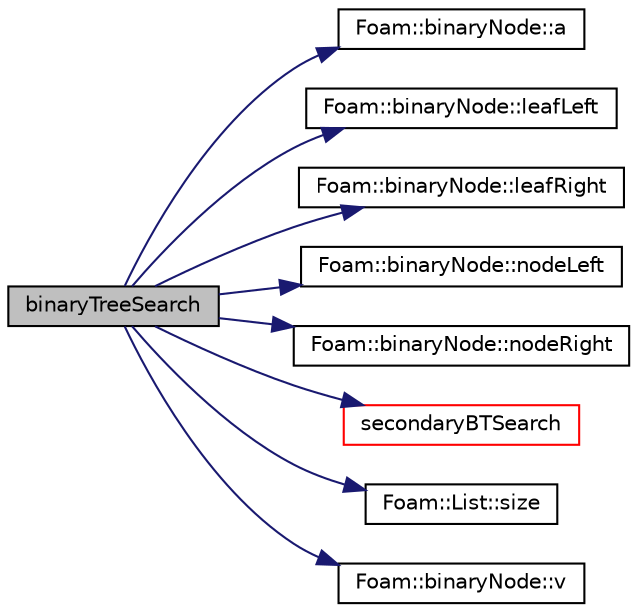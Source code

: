 digraph "binaryTreeSearch"
{
  bgcolor="transparent";
  edge [fontname="Helvetica",fontsize="10",labelfontname="Helvetica",labelfontsize="10"];
  node [fontname="Helvetica",fontsize="10",shape=record];
  rankdir="LR";
  Node143 [label="binaryTreeSearch",height=0.2,width=0.4,color="black", fillcolor="grey75", style="filled", fontcolor="black"];
  Node143 -> Node144 [color="midnightblue",fontsize="10",style="solid",fontname="Helvetica"];
  Node144 [label="Foam::binaryNode::a",height=0.2,width=0.4,color="black",URL="$a31117.html#aea1efb1cad6ff882fa15a81b52d07e1a"];
  Node143 -> Node145 [color="midnightblue",fontsize="10",style="solid",fontname="Helvetica"];
  Node145 [label="Foam::binaryNode::leafLeft",height=0.2,width=0.4,color="black",URL="$a31117.html#ae4f3851dc7ad64810499a8adb7a40a4f",tooltip="Access. "];
  Node143 -> Node146 [color="midnightblue",fontsize="10",style="solid",fontname="Helvetica"];
  Node146 [label="Foam::binaryNode::leafRight",height=0.2,width=0.4,color="black",URL="$a31117.html#aa48af52768aed549eb2474c208b3191a"];
  Node143 -> Node147 [color="midnightblue",fontsize="10",style="solid",fontname="Helvetica"];
  Node147 [label="Foam::binaryNode::nodeLeft",height=0.2,width=0.4,color="black",URL="$a31117.html#ac01cece940722ecee5f75c9528bbf050"];
  Node143 -> Node148 [color="midnightblue",fontsize="10",style="solid",fontname="Helvetica"];
  Node148 [label="Foam::binaryNode::nodeRight",height=0.2,width=0.4,color="black",URL="$a31117.html#ace5bd1643ca1b4c37369be996d1436d0"];
  Node143 -> Node149 [color="midnightblue",fontsize="10",style="solid",fontname="Helvetica"];
  Node149 [label="secondaryBTSearch",height=0.2,width=0.4,color="red",URL="$a31121.html#a02e5e0008790267dba0a201c194f9549"];
  Node143 -> Node163 [color="midnightblue",fontsize="10",style="solid",fontname="Helvetica"];
  Node163 [label="Foam::List::size",height=0.2,width=0.4,color="black",URL="$a26833.html#a8a5f6fa29bd4b500caf186f60245b384",tooltip="Override size to be inconsistent with allocated storage. "];
  Node143 -> Node164 [color="midnightblue",fontsize="10",style="solid",fontname="Helvetica"];
  Node164 [label="Foam::binaryNode::v",height=0.2,width=0.4,color="black",URL="$a31117.html#a724ae3165e0b51ecfb21d03ec5b24afc",tooltip="Topology. "];
}
